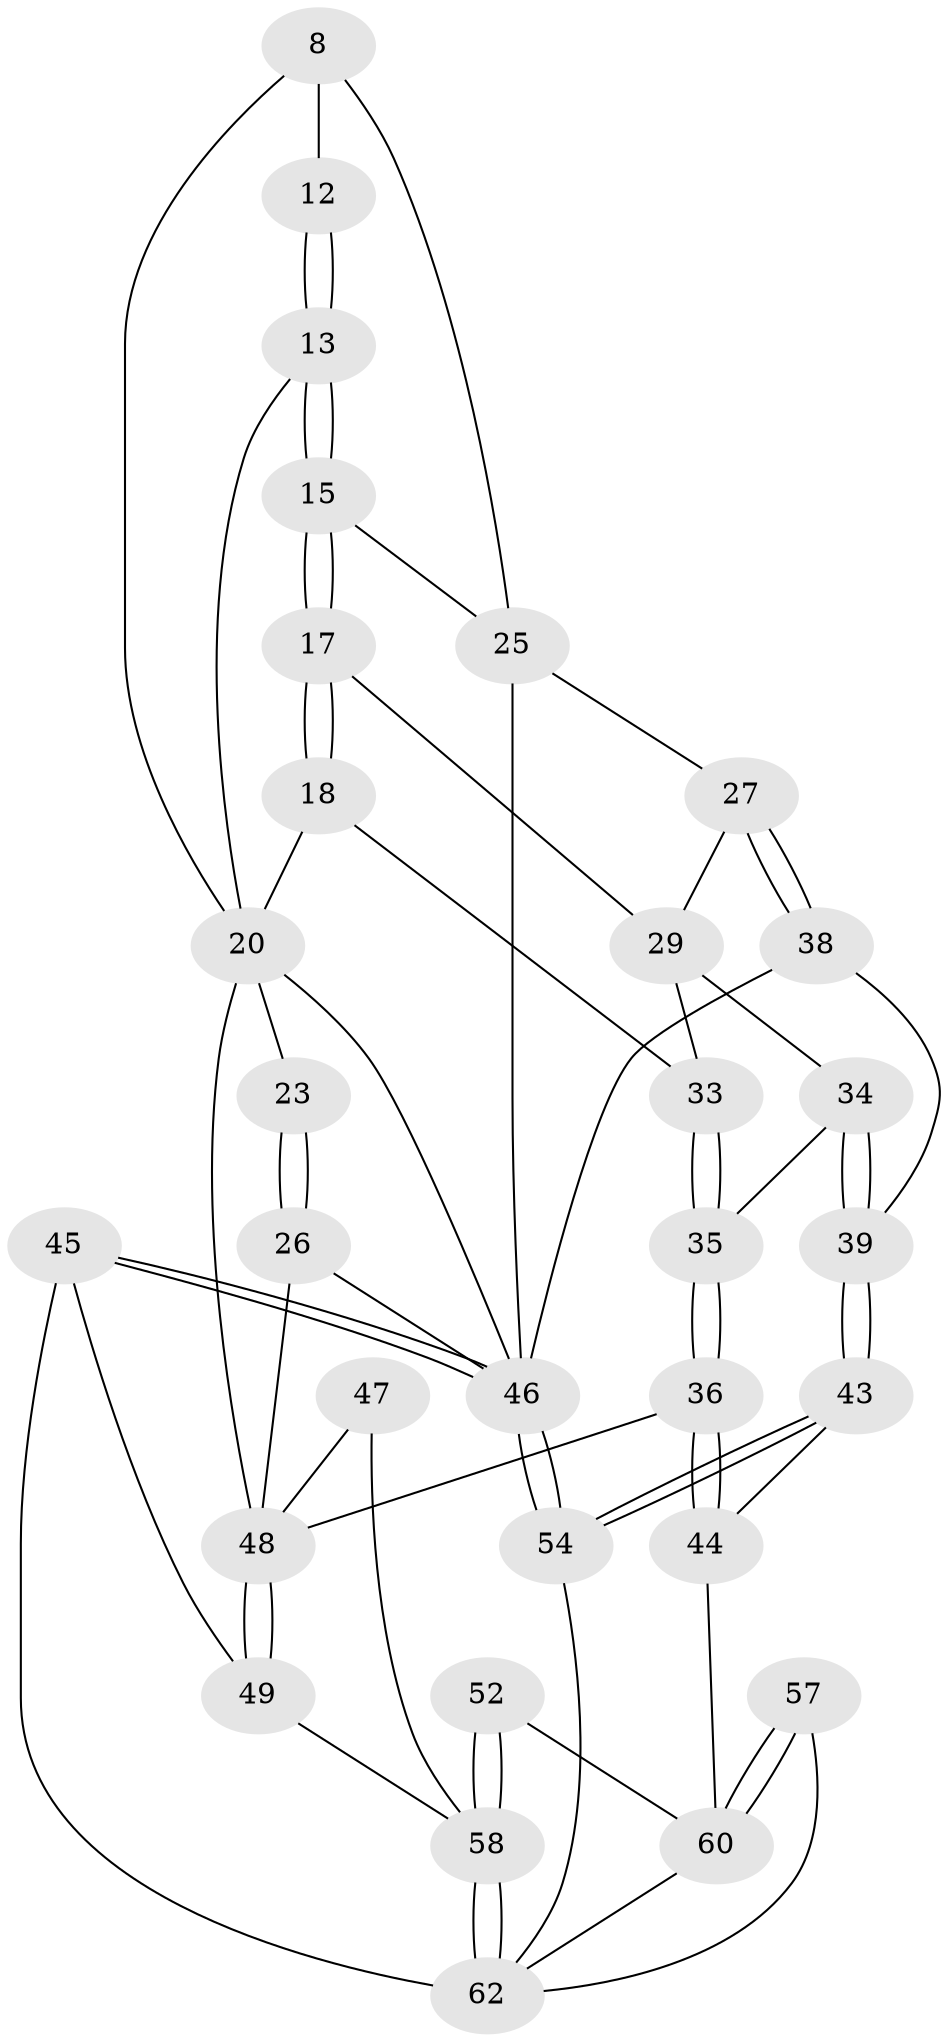 // original degree distribution, {3: 0.03225806451612903, 5: 0.5161290322580645, 4: 0.24193548387096775, 6: 0.20967741935483872}
// Generated by graph-tools (version 1.1) at 2025/06/03/04/25 22:06:12]
// undirected, 31 vertices, 69 edges
graph export_dot {
graph [start="1"]
  node [color=gray90,style=filled];
  8 [pos="+0.494748150413621+0.03932566550603152",super="+1+2"];
  12 [pos="+0.6062280375792067+0.04798383797350623"];
  13 [pos="+0.5833248067542011+0.15004181676863979"];
  15 [pos="+0.6623181172062971+0.24768056877008576"];
  17 [pos="+0.6559861490053821+0.26661048879990545"];
  18 [pos="+0.3914243886372705+0.3475027866076522"];
  20 [pos="+0.34194892052824416+0.26855618466369513",super="+19+11"];
  23 [pos="+0.13846957749244926+0.26720190608491917"];
  25 [pos="+0.9851851207635315+0.3744950485492848",super="+16+14"];
  26 [pos="+0+0.3288648489259748",super="+22"];
  27 [pos="+0.7784052005534138+0.4173179991443388"];
  29 [pos="+0.6872231737244525+0.3904464764666119",super="+28"];
  33 [pos="+0.5650072761076165+0.44619693050141473"];
  34 [pos="+0.6805418193345384+0.5072057064924925"];
  35 [pos="+0.5523223017864126+0.5539262849479517"];
  36 [pos="+0.523869925544185+0.6036047985073978"];
  38 [pos="+0.7945776258848811+0.5900923052412528"];
  39 [pos="+0.734136351062216+0.6254119258044997"];
  43 [pos="+0.6921648564605405+0.6994707229434398"];
  44 [pos="+0.6000253378639383+0.6994343055071013"];
  45 [pos="+1+1",super="+42"];
  46 [pos="+1+0.7170887721454177",super="+40+24+6"];
  47 [pos="+0.32573110210519196+0.6376532493200886"];
  48 [pos="+0.0714971060591309+0.5134238249869173",super="+37"];
  49 [pos="+0.15352282735449913+0.7970353408710841",super="+41"];
  52 [pos="+0.48271937257052727+0.8236104825454257"];
  54 [pos="+0.7606469219679327+0.7803932868892435"];
  57 [pos="+0.6407785874862352+0.8829068513699038"];
  58 [pos="+0.38641795238433874+0.9380703420686791",super="+55+53"];
  60 [pos="+0.6314495864611389+0.9844367256059829",super="+51+50"];
  62 [pos="+0.3760000284483654+1",super="+61+59"];
  8 -- 12 [weight=2];
  8 -- 25;
  8 -- 20;
  12 -- 13;
  12 -- 13;
  13 -- 15;
  13 -- 15;
  13 -- 20;
  15 -- 17;
  15 -- 17;
  15 -- 25;
  17 -- 18;
  17 -- 18;
  17 -- 29;
  18 -- 33;
  18 -- 20;
  20 -- 23;
  20 -- 48;
  20 -- 46;
  23 -- 26 [weight=2];
  23 -- 26;
  25 -- 27;
  25 -- 46 [weight=3];
  26 -- 46;
  26 -- 48;
  27 -- 38;
  27 -- 38;
  27 -- 29;
  29 -- 33;
  29 -- 34;
  33 -- 35;
  33 -- 35;
  34 -- 35;
  34 -- 39;
  34 -- 39;
  35 -- 36;
  35 -- 36;
  36 -- 44;
  36 -- 44;
  36 -- 48;
  38 -- 39;
  38 -- 46;
  39 -- 43;
  39 -- 43;
  43 -- 44;
  43 -- 54;
  43 -- 54;
  44 -- 60;
  45 -- 46 [weight=3];
  45 -- 46;
  45 -- 62 [weight=2];
  45 -- 49;
  46 -- 54;
  46 -- 54;
  47 -- 48 [weight=2];
  47 -- 58;
  48 -- 49 [weight=2];
  48 -- 49;
  49 -- 58;
  52 -- 58 [weight=2];
  52 -- 58;
  52 -- 60;
  54 -- 62;
  57 -- 60 [weight=2];
  57 -- 60;
  57 -- 62;
  58 -- 62;
  58 -- 62;
  60 -- 62;
}
